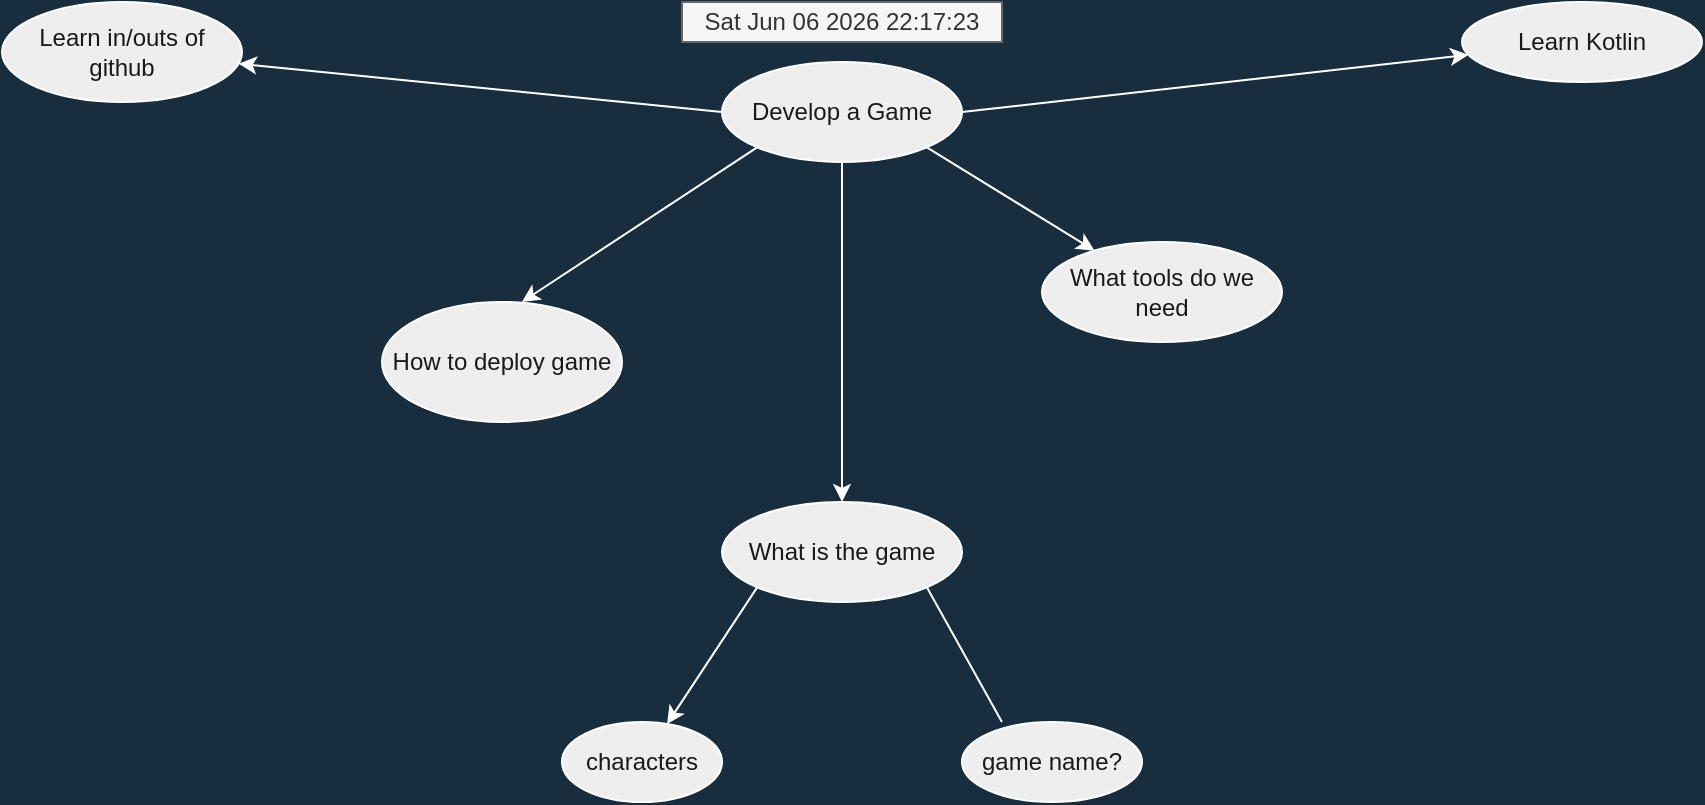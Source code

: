 <mxfile version="13.8.1" type="github">
  <diagram id="LQlHrmRZi087rSzwUS9f" name="Page-1">
    <mxGraphModel dx="1422" dy="762" grid="1" gridSize="10" guides="1" tooltips="1" connect="1" arrows="1" fold="1" page="1" pageScale="1" pageWidth="850" pageHeight="1100" background="#182E3E" math="0" shadow="0">
      <root>
        <mxCell id="0" />
        <mxCell id="1" parent="0" />
        <mxCell id="A_EFe26jHxkVhjVEouuX-1" value="&lt;div&gt;Develop a Game&lt;/div&gt;" style="ellipse;whiteSpace=wrap;html=1;fillColor=#EEEEEE;strokeColor=#FFFFFF;fontColor=#1A1A1A;" parent="1" vertex="1">
          <mxGeometry x="360" y="30" width="120" height="50" as="geometry" />
        </mxCell>
        <mxCell id="A_EFe26jHxkVhjVEouuX-2" value="" style="endArrow=classic;html=1;exitX=0;exitY=0.5;exitDx=0;exitDy=0;labelBackgroundColor=#182E3E;strokeColor=#FFFFFF;fontColor=#FFFFFF;" parent="1" source="A_EFe26jHxkVhjVEouuX-1" target="A_EFe26jHxkVhjVEouuX-3" edge="1">
          <mxGeometry width="50" height="50" relative="1" as="geometry">
            <mxPoint x="320" y="70" as="sourcePoint" />
            <mxPoint x="260" y="180" as="targetPoint" />
          </mxGeometry>
        </mxCell>
        <mxCell id="A_EFe26jHxkVhjVEouuX-3" value="Learn in/outs of github" style="ellipse;whiteSpace=wrap;html=1;fillColor=#EEEEEE;strokeColor=#FFFFFF;fontColor=#1A1A1A;" parent="1" vertex="1">
          <mxGeometry width="120" height="50" as="geometry" />
        </mxCell>
        <mxCell id="A_EFe26jHxkVhjVEouuX-4" value="" style="endArrow=classic;html=1;exitX=0;exitY=1;exitDx=0;exitDy=0;entryX=0.583;entryY=0;entryDx=0;entryDy=0;entryPerimeter=0;labelBackgroundColor=#182E3E;strokeColor=#FFFFFF;fontColor=#FFFFFF;" parent="1" source="A_EFe26jHxkVhjVEouuX-1" target="A_EFe26jHxkVhjVEouuX-5" edge="1">
          <mxGeometry width="50" height="50" relative="1" as="geometry">
            <mxPoint x="330" y="120" as="sourcePoint" />
            <mxPoint x="340" y="190" as="targetPoint" />
          </mxGeometry>
        </mxCell>
        <mxCell id="A_EFe26jHxkVhjVEouuX-5" value="How to deploy game" style="ellipse;whiteSpace=wrap;html=1;fillColor=#EEEEEE;strokeColor=#FFFFFF;fontColor=#1A1A1A;" parent="1" vertex="1">
          <mxGeometry x="190" y="150" width="120" height="60" as="geometry" />
        </mxCell>
        <mxCell id="A_EFe26jHxkVhjVEouuX-6" value="" style="endArrow=classic;html=1;exitX=0.5;exitY=1;exitDx=0;exitDy=0;labelBackgroundColor=#182E3E;strokeColor=#FFFFFF;fontColor=#FFFFFF;" parent="1" source="A_EFe26jHxkVhjVEouuX-1" target="A_EFe26jHxkVhjVEouuX-7" edge="1">
          <mxGeometry width="50" height="50" relative="1" as="geometry">
            <mxPoint x="400" y="420" as="sourcePoint" />
            <mxPoint x="420" y="270" as="targetPoint" />
          </mxGeometry>
        </mxCell>
        <mxCell id="A_EFe26jHxkVhjVEouuX-7" value="What is the game" style="ellipse;whiteSpace=wrap;html=1;fillColor=#EEEEEE;strokeColor=#FFFFFF;fontColor=#1A1A1A;" parent="1" vertex="1">
          <mxGeometry x="360" y="250" width="120" height="50" as="geometry" />
        </mxCell>
        <mxCell id="A_EFe26jHxkVhjVEouuX-8" value="" style="endArrow=classic;html=1;exitX=1;exitY=1;exitDx=0;exitDy=0;labelBackgroundColor=#182E3E;strokeColor=#FFFFFF;fontColor=#FFFFFF;" parent="1" source="A_EFe26jHxkVhjVEouuX-1" target="A_EFe26jHxkVhjVEouuX-9" edge="1">
          <mxGeometry width="50" height="50" relative="1" as="geometry">
            <mxPoint x="400" y="420" as="sourcePoint" />
            <mxPoint x="470" y="170" as="targetPoint" />
          </mxGeometry>
        </mxCell>
        <mxCell id="A_EFe26jHxkVhjVEouuX-9" value="What tools do we need" style="ellipse;whiteSpace=wrap;html=1;fillColor=#EEEEEE;strokeColor=#FFFFFF;fontColor=#1A1A1A;" parent="1" vertex="1">
          <mxGeometry x="520" y="120" width="120" height="50" as="geometry" />
        </mxCell>
        <mxCell id="A_EFe26jHxkVhjVEouuX-10" value="" style="endArrow=classic;html=1;exitX=1;exitY=0.5;exitDx=0;exitDy=0;labelBackgroundColor=#182E3E;strokeColor=#FFFFFF;fontColor=#FFFFFF;" parent="1" source="A_EFe26jHxkVhjVEouuX-1" target="A_EFe26jHxkVhjVEouuX-11" edge="1">
          <mxGeometry width="50" height="50" relative="1" as="geometry">
            <mxPoint x="400" y="420" as="sourcePoint" />
            <mxPoint x="590" y="170" as="targetPoint" />
          </mxGeometry>
        </mxCell>
        <mxCell id="A_EFe26jHxkVhjVEouuX-11" value="&lt;div&gt;Learn Kotlin&lt;/div&gt;" style="ellipse;whiteSpace=wrap;html=1;fillColor=#EEEEEE;strokeColor=#FFFFFF;fontColor=#1A1A1A;" parent="1" vertex="1">
          <mxGeometry x="730" width="120" height="40" as="geometry" />
        </mxCell>
        <mxCell id="A_EFe26jHxkVhjVEouuX-13" value="game name?" style="ellipse;whiteSpace=wrap;html=1;fillColor=#EEEEEE;strokeColor=#FFFFFF;fontColor=#1A1A1A;" parent="1" vertex="1">
          <mxGeometry x="480" y="360" width="90" height="40" as="geometry" />
        </mxCell>
        <mxCell id="A_EFe26jHxkVhjVEouuX-14" value="" style="endArrow=classic;html=1;exitX=0;exitY=1;exitDx=0;exitDy=0;labelBackgroundColor=#182E3E;strokeColor=#FFFFFF;fontColor=#FFFFFF;" parent="1" source="A_EFe26jHxkVhjVEouuX-7" target="A_EFe26jHxkVhjVEouuX-15" edge="1">
          <mxGeometry width="50" height="50" relative="1" as="geometry">
            <mxPoint x="400" y="420" as="sourcePoint" />
            <mxPoint x="330" y="380" as="targetPoint" />
          </mxGeometry>
        </mxCell>
        <mxCell id="A_EFe26jHxkVhjVEouuX-15" value="characters" style="ellipse;whiteSpace=wrap;html=1;fillColor=#EEEEEE;strokeColor=#FFFFFF;fontColor=#1A1A1A;" parent="1" vertex="1">
          <mxGeometry x="280" y="360" width="80" height="40" as="geometry" />
        </mxCell>
        <UserObject label="%date{ddd mmm dd yyyy HH:MM:ss}%" placeholders="1" id="__gFQp-27cVtTYfEqAuZ-8">
          <mxCell style="text;html=1;align=center;verticalAlign=middle;whiteSpace=wrap;overflow=hidden;fillColor=#f5f5f5;strokeColor=#666666;fontColor=#333333;" vertex="1" parent="1">
            <mxGeometry x="340" width="160" height="20" as="geometry" />
          </mxCell>
        </UserObject>
        <mxCell id="YTYvgC7u8fWfrFKkNiMa-31" value="" style="endArrow=none;html=1;strokeColor=#FFFFFF;fontColor=#FFFFFF;exitX=0.222;exitY=0;exitDx=0;exitDy=0;exitPerimeter=0;entryX=1;entryY=1;entryDx=0;entryDy=0;" edge="1" parent="1" source="A_EFe26jHxkVhjVEouuX-13" target="A_EFe26jHxkVhjVEouuX-7">
          <mxGeometry width="50" height="50" relative="1" as="geometry">
            <mxPoint x="400" y="290" as="sourcePoint" />
            <mxPoint x="450" y="240" as="targetPoint" />
          </mxGeometry>
        </mxCell>
      </root>
    </mxGraphModel>
  </diagram>
</mxfile>
